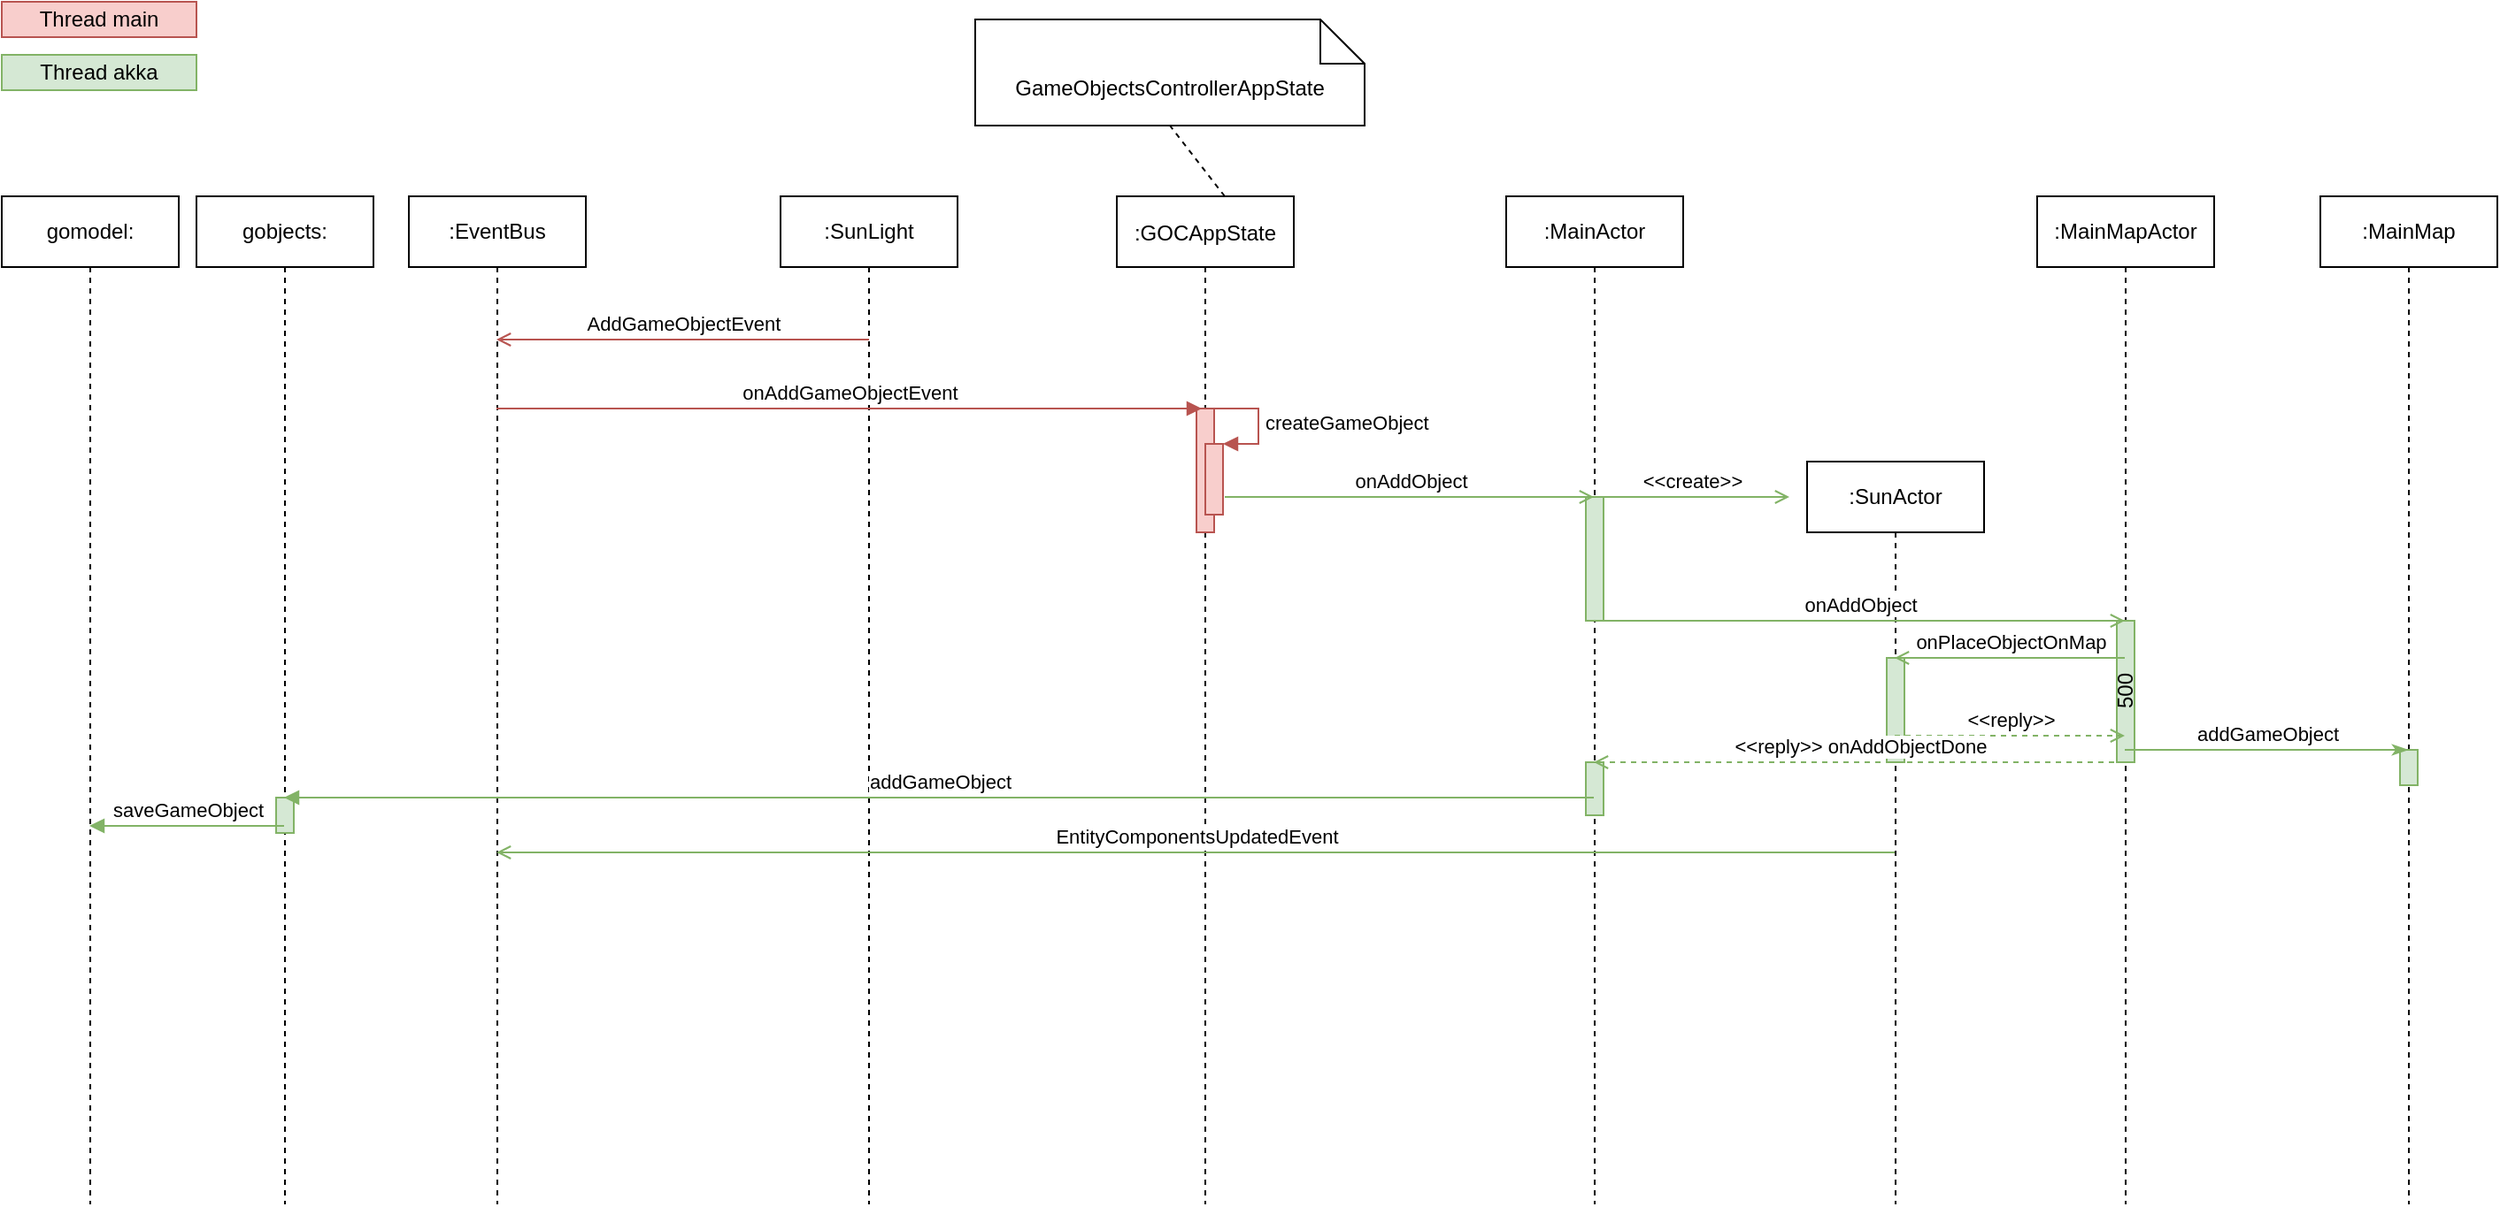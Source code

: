 <mxfile version="13.11.0" type="github">
  <diagram id="vtLuwGIv9xebMNcSjZj7" name="Page-1">
    <mxGraphModel dx="1216" dy="767" grid="1" gridSize="10" guides="1" tooltips="1" connect="1" arrows="1" fold="1" page="1" pageScale="1" pageWidth="850" pageHeight="1100" math="0" shadow="0">
      <root>
        <mxCell id="0" />
        <mxCell id="1" parent="0" />
        <mxCell id="Ci0zy3aDHtbK-gbd4pcx-1" value=":SunLight" style="shape=umlLifeline;perimeter=lifelinePerimeter;whiteSpace=wrap;html=1;container=1;collapsible=0;recursiveResize=0;outlineConnect=0;" parent="1" vertex="1">
          <mxGeometry x="450" y="120" width="100" height="570" as="geometry" />
        </mxCell>
        <mxCell id="Ci0zy3aDHtbK-gbd4pcx-2" value=":EventBus" style="shape=umlLifeline;perimeter=lifelinePerimeter;whiteSpace=wrap;html=1;container=1;collapsible=0;recursiveResize=0;outlineConnect=0;" parent="1" vertex="1">
          <mxGeometry x="240" y="120" width="100" height="570" as="geometry" />
        </mxCell>
        <mxCell id="Ci0zy3aDHtbK-gbd4pcx-3" value="AddGameObjectEvent" style="html=1;verticalAlign=bottom;endArrow=open;endFill=0;fillColor=#f8cecc;strokeColor=#b85450;" parent="1" edge="1">
          <mxGeometry width="80" relative="1" as="geometry">
            <mxPoint x="500" y="201" as="sourcePoint" />
            <mxPoint x="289.5" y="201" as="targetPoint" />
          </mxGeometry>
        </mxCell>
        <mxCell id="Ci0zy3aDHtbK-gbd4pcx-4" value=":GOCAppState" style="shape=umlLifeline;perimeter=lifelinePerimeter;container=1;collapsible=0;recursiveResize=0;rounded=0;shadow=0;strokeWidth=1;" parent="1" vertex="1">
          <mxGeometry x="640" y="120" width="100" height="570" as="geometry" />
        </mxCell>
        <mxCell id="Ci0zy3aDHtbK-gbd4pcx-5" value="" style="html=1;points=[];perimeter=orthogonalPerimeter;fillColor=#f8cecc;strokeColor=#b85450;" parent="Ci0zy3aDHtbK-gbd4pcx-4" vertex="1">
          <mxGeometry x="45" y="120" width="10" height="70" as="geometry" />
        </mxCell>
        <mxCell id="Ci0zy3aDHtbK-gbd4pcx-6" value="GameObjectsControllerAppState" style="shape=note2;boundedLbl=1;whiteSpace=wrap;html=1;size=25;verticalAlign=top;align=center;" parent="1" vertex="1">
          <mxGeometry x="560" y="20" width="220" height="60" as="geometry" />
        </mxCell>
        <mxCell id="Ci0zy3aDHtbK-gbd4pcx-7" value="" style="endArrow=none;dashed=1;html=1;entryX=0.5;entryY=1;entryDx=0;entryDy=0;entryPerimeter=0;exitX=0.46;exitY=0;exitDx=0;exitDy=0;exitPerimeter=0;" parent="1" target="Ci0zy3aDHtbK-gbd4pcx-6" edge="1">
          <mxGeometry width="50" height="50" relative="1" as="geometry">
            <mxPoint x="701" y="120" as="sourcePoint" />
            <mxPoint x="805" y="390" as="targetPoint" />
          </mxGeometry>
        </mxCell>
        <mxCell id="Ci0zy3aDHtbK-gbd4pcx-8" value="onAddGameObjectEvent" style="html=1;verticalAlign=bottom;endArrow=block;entryX=0.48;entryY=0.8;entryDx=0;entryDy=0;entryPerimeter=0;fillColor=#f8cecc;strokeColor=#b85450;" parent="1" edge="1">
          <mxGeometry width="80" relative="1" as="geometry">
            <mxPoint x="289.5" y="240" as="sourcePoint" />
            <mxPoint x="688" y="240" as="targetPoint" />
          </mxGeometry>
        </mxCell>
        <mxCell id="Ci0zy3aDHtbK-gbd4pcx-9" value="" style="html=1;points=[];perimeter=orthogonalPerimeter;fillColor=#f8cecc;strokeColor=#b85450;" parent="1" vertex="1">
          <mxGeometry x="690" y="260" width="10" height="40" as="geometry" />
        </mxCell>
        <mxCell id="Ci0zy3aDHtbK-gbd4pcx-10" value="createGameObject" style="edgeStyle=orthogonalEdgeStyle;html=1;align=left;spacingLeft=2;endArrow=block;rounded=0;entryX=1;entryY=0;fillColor=#f8cecc;strokeColor=#b85450;" parent="1" target="Ci0zy3aDHtbK-gbd4pcx-9" edge="1">
          <mxGeometry relative="1" as="geometry">
            <mxPoint x="695" y="240" as="sourcePoint" />
            <Array as="points">
              <mxPoint x="720" y="240" />
            </Array>
          </mxGeometry>
        </mxCell>
        <mxCell id="Ci0zy3aDHtbK-gbd4pcx-11" value=":MainActor" style="shape=umlLifeline;perimeter=lifelinePerimeter;whiteSpace=wrap;html=1;container=1;collapsible=0;recursiveResize=0;outlineConnect=0;" parent="1" vertex="1">
          <mxGeometry x="860" y="120" width="100" height="570" as="geometry" />
        </mxCell>
        <mxCell id="Ci0zy3aDHtbK-gbd4pcx-15" value="" style="html=1;points=[];perimeter=orthogonalPerimeter;fillColor=#d5e8d4;strokeColor=#82b366;" parent="Ci0zy3aDHtbK-gbd4pcx-11" vertex="1">
          <mxGeometry x="45" y="170" width="10" height="70" as="geometry" />
        </mxCell>
        <mxCell id="j3H5Do7mg6AJXIIl2AUD-10" value="" style="html=1;points=[];perimeter=orthogonalPerimeter;fillColor=#d5e8d4;strokeColor=#82b366;" vertex="1" parent="Ci0zy3aDHtbK-gbd4pcx-11">
          <mxGeometry x="45" y="320" width="10" height="30" as="geometry" />
        </mxCell>
        <mxCell id="Ci0zy3aDHtbK-gbd4pcx-12" value="onAddObject" style="html=1;verticalAlign=bottom;endArrow=open;exitX=1.1;exitY=0.725;exitDx=0;exitDy=0;exitPerimeter=0;endFill=0;fillColor=#d5e8d4;strokeColor=#82b366;" parent="1" edge="1">
          <mxGeometry width="80" relative="1" as="geometry">
            <mxPoint x="701" y="290" as="sourcePoint" />
            <mxPoint x="909.5" y="290" as="targetPoint" />
          </mxGeometry>
        </mxCell>
        <mxCell id="Ci0zy3aDHtbK-gbd4pcx-13" value=":SunActor" style="shape=umlLifeline;perimeter=lifelinePerimeter;whiteSpace=wrap;html=1;container=1;collapsible=0;recursiveResize=0;outlineConnect=0;" parent="1" vertex="1">
          <mxGeometry x="1030" y="270" width="100" height="420" as="geometry" />
        </mxCell>
        <mxCell id="j3H5Do7mg6AJXIIl2AUD-7" value="" style="html=1;points=[];perimeter=orthogonalPerimeter;fillColor=#d5e8d4;strokeColor=#82b366;" vertex="1" parent="Ci0zy3aDHtbK-gbd4pcx-13">
          <mxGeometry x="45" y="111" width="10" height="59" as="geometry" />
        </mxCell>
        <mxCell id="Ci0zy3aDHtbK-gbd4pcx-14" value="&amp;lt;&amp;lt;create&amp;gt;&amp;gt;" style="html=1;verticalAlign=bottom;endArrow=open;endFill=0;fillColor=#d5e8d4;strokeColor=#82b366;" parent="1" edge="1">
          <mxGeometry width="80" relative="1" as="geometry">
            <mxPoint x="910" y="290" as="sourcePoint" />
            <mxPoint x="1020" y="290" as="targetPoint" />
          </mxGeometry>
        </mxCell>
        <mxCell id="Ci0zy3aDHtbK-gbd4pcx-16" value="gobjects:" style="shape=umlLifeline;perimeter=lifelinePerimeter;whiteSpace=wrap;html=1;container=1;collapsible=0;recursiveResize=0;outlineConnect=0;" parent="1" vertex="1">
          <mxGeometry x="120" y="120" width="100" height="570" as="geometry" />
        </mxCell>
        <mxCell id="j3H5Do7mg6AJXIIl2AUD-11" value="" style="html=1;points=[];perimeter=orthogonalPerimeter;fillColor=#d5e8d4;strokeColor=#82b366;" vertex="1" parent="Ci0zy3aDHtbK-gbd4pcx-16">
          <mxGeometry x="45" y="340" width="10" height="20" as="geometry" />
        </mxCell>
        <mxCell id="Ci0zy3aDHtbK-gbd4pcx-17" value="addGameObject" style="html=1;verticalAlign=bottom;endArrow=block;fillColor=#d5e8d4;strokeColor=#82b366;" parent="1" edge="1">
          <mxGeometry width="80" relative="1" as="geometry">
            <mxPoint x="909.5" y="460" as="sourcePoint" />
            <mxPoint x="169.5" y="460" as="targetPoint" />
          </mxGeometry>
        </mxCell>
        <mxCell id="MZwlSwgvgCpneWA9qD-h-1" value="Thread main" style="rounded=0;whiteSpace=wrap;html=1;fillColor=#f8cecc;strokeColor=#b85450;" parent="1" vertex="1">
          <mxGeometry x="10" y="10" width="110" height="20" as="geometry" />
        </mxCell>
        <mxCell id="MZwlSwgvgCpneWA9qD-h-2" value="Thread akka" style="rounded=0;whiteSpace=wrap;html=1;fillColor=#d5e8d4;strokeColor=#82b366;" parent="1" vertex="1">
          <mxGeometry x="10" y="40" width="110" height="20" as="geometry" />
        </mxCell>
        <mxCell id="MZwlSwgvgCpneWA9qD-h-3" value="gomodel:" style="shape=umlLifeline;perimeter=lifelinePerimeter;whiteSpace=wrap;html=1;container=1;collapsible=0;recursiveResize=0;outlineConnect=0;" parent="1" vertex="1">
          <mxGeometry x="10" y="120" width="100" height="570" as="geometry" />
        </mxCell>
        <mxCell id="MZwlSwgvgCpneWA9qD-h-4" value="saveGameObject" style="html=1;verticalAlign=bottom;endArrow=block;fillColor=#d5e8d4;strokeColor=#82b366;" parent="1" edge="1">
          <mxGeometry width="80" relative="1" as="geometry">
            <mxPoint x="169.5" y="476" as="sourcePoint" />
            <mxPoint x="59.5" y="476" as="targetPoint" />
          </mxGeometry>
        </mxCell>
        <mxCell id="j3H5Do7mg6AJXIIl2AUD-1" value=":MainMapActor" style="shape=umlLifeline;perimeter=lifelinePerimeter;whiteSpace=wrap;html=1;container=1;collapsible=0;recursiveResize=0;outlineConnect=0;" vertex="1" parent="1">
          <mxGeometry x="1160" y="120" width="100" height="570" as="geometry" />
        </mxCell>
        <mxCell id="j3H5Do7mg6AJXIIl2AUD-4" value="500" style="html=1;points=[];perimeter=orthogonalPerimeter;fillColor=#d5e8d4;strokeColor=#82b366;horizontal=0;" vertex="1" parent="j3H5Do7mg6AJXIIl2AUD-1">
          <mxGeometry x="45" y="240" width="10" height="80" as="geometry" />
        </mxCell>
        <mxCell id="j3H5Do7mg6AJXIIl2AUD-3" value="onAddObject" style="html=1;verticalAlign=bottom;endArrow=open;endFill=0;fillColor=#d5e8d4;strokeColor=#82b366;" edge="1" parent="1">
          <mxGeometry width="80" relative="1" as="geometry">
            <mxPoint x="909.5" y="360" as="sourcePoint" />
            <mxPoint x="1209.5" y="360" as="targetPoint" />
          </mxGeometry>
        </mxCell>
        <mxCell id="j3H5Do7mg6AJXIIl2AUD-5" value="onPlaceObjectOnMap" style="html=1;verticalAlign=bottom;endArrow=open;endFill=0;fillColor=#d5e8d4;strokeColor=#82b366;" edge="1" parent="1">
          <mxGeometry width="80" relative="1" as="geometry">
            <mxPoint x="1209.5" y="381" as="sourcePoint" />
            <mxPoint x="1079.5" y="381" as="targetPoint" />
          </mxGeometry>
        </mxCell>
        <mxCell id="j3H5Do7mg6AJXIIl2AUD-6" value="EntityComponentsUpdatedEvent" style="html=1;verticalAlign=bottom;endArrow=open;endFill=0;fillColor=#d5e8d4;strokeColor=#82b366;" edge="1" parent="1">
          <mxGeometry width="80" relative="1" as="geometry">
            <mxPoint x="1079.5" y="491" as="sourcePoint" />
            <mxPoint x="289.5" y="491" as="targetPoint" />
          </mxGeometry>
        </mxCell>
        <mxCell id="j3H5Do7mg6AJXIIl2AUD-8" value="&amp;lt;&amp;lt;reply&amp;gt;&amp;gt;" style="html=1;verticalAlign=bottom;endArrow=open;endFill=0;fillColor=#d5e8d4;strokeColor=#82b366;dashed=1;" edge="1" parent="1">
          <mxGeometry width="80" relative="1" as="geometry">
            <mxPoint x="1079.5" y="425" as="sourcePoint" />
            <mxPoint x="1209.5" y="425" as="targetPoint" />
          </mxGeometry>
        </mxCell>
        <mxCell id="j3H5Do7mg6AJXIIl2AUD-9" value="&amp;lt;&amp;lt;reply&amp;gt;&amp;gt; onAddObjectDone" style="html=1;verticalAlign=bottom;endArrow=open;endFill=0;fillColor=#d5e8d4;strokeColor=#82b366;dashed=1;" edge="1" parent="1">
          <mxGeometry width="80" relative="1" as="geometry">
            <mxPoint x="1209.5" y="440" as="sourcePoint" />
            <mxPoint x="909.5" y="440" as="targetPoint" />
          </mxGeometry>
        </mxCell>
        <mxCell id="j3H5Do7mg6AJXIIl2AUD-12" value=":MainMap" style="shape=umlLifeline;perimeter=lifelinePerimeter;whiteSpace=wrap;html=1;container=1;collapsible=0;recursiveResize=0;outlineConnect=0;" vertex="1" parent="1">
          <mxGeometry x="1320" y="120" width="100" height="570" as="geometry" />
        </mxCell>
        <mxCell id="j3H5Do7mg6AJXIIl2AUD-13" value="" style="html=1;points=[];perimeter=orthogonalPerimeter;fillColor=#d5e8d4;strokeColor=#82b366;horizontal=0;" vertex="1" parent="j3H5Do7mg6AJXIIl2AUD-12">
          <mxGeometry x="45" y="313" width="10" height="20" as="geometry" />
        </mxCell>
        <mxCell id="j3H5Do7mg6AJXIIl2AUD-14" value="addGameObject" style="html=1;verticalAlign=bottom;endArrow=classicThin;endFill=1;fillColor=#d5e8d4;strokeColor=#82b366;" edge="1" parent="1">
          <mxGeometry width="80" relative="1" as="geometry">
            <mxPoint x="1209.5" y="433" as="sourcePoint" />
            <mxPoint x="1369.5" y="433" as="targetPoint" />
          </mxGeometry>
        </mxCell>
      </root>
    </mxGraphModel>
  </diagram>
</mxfile>
